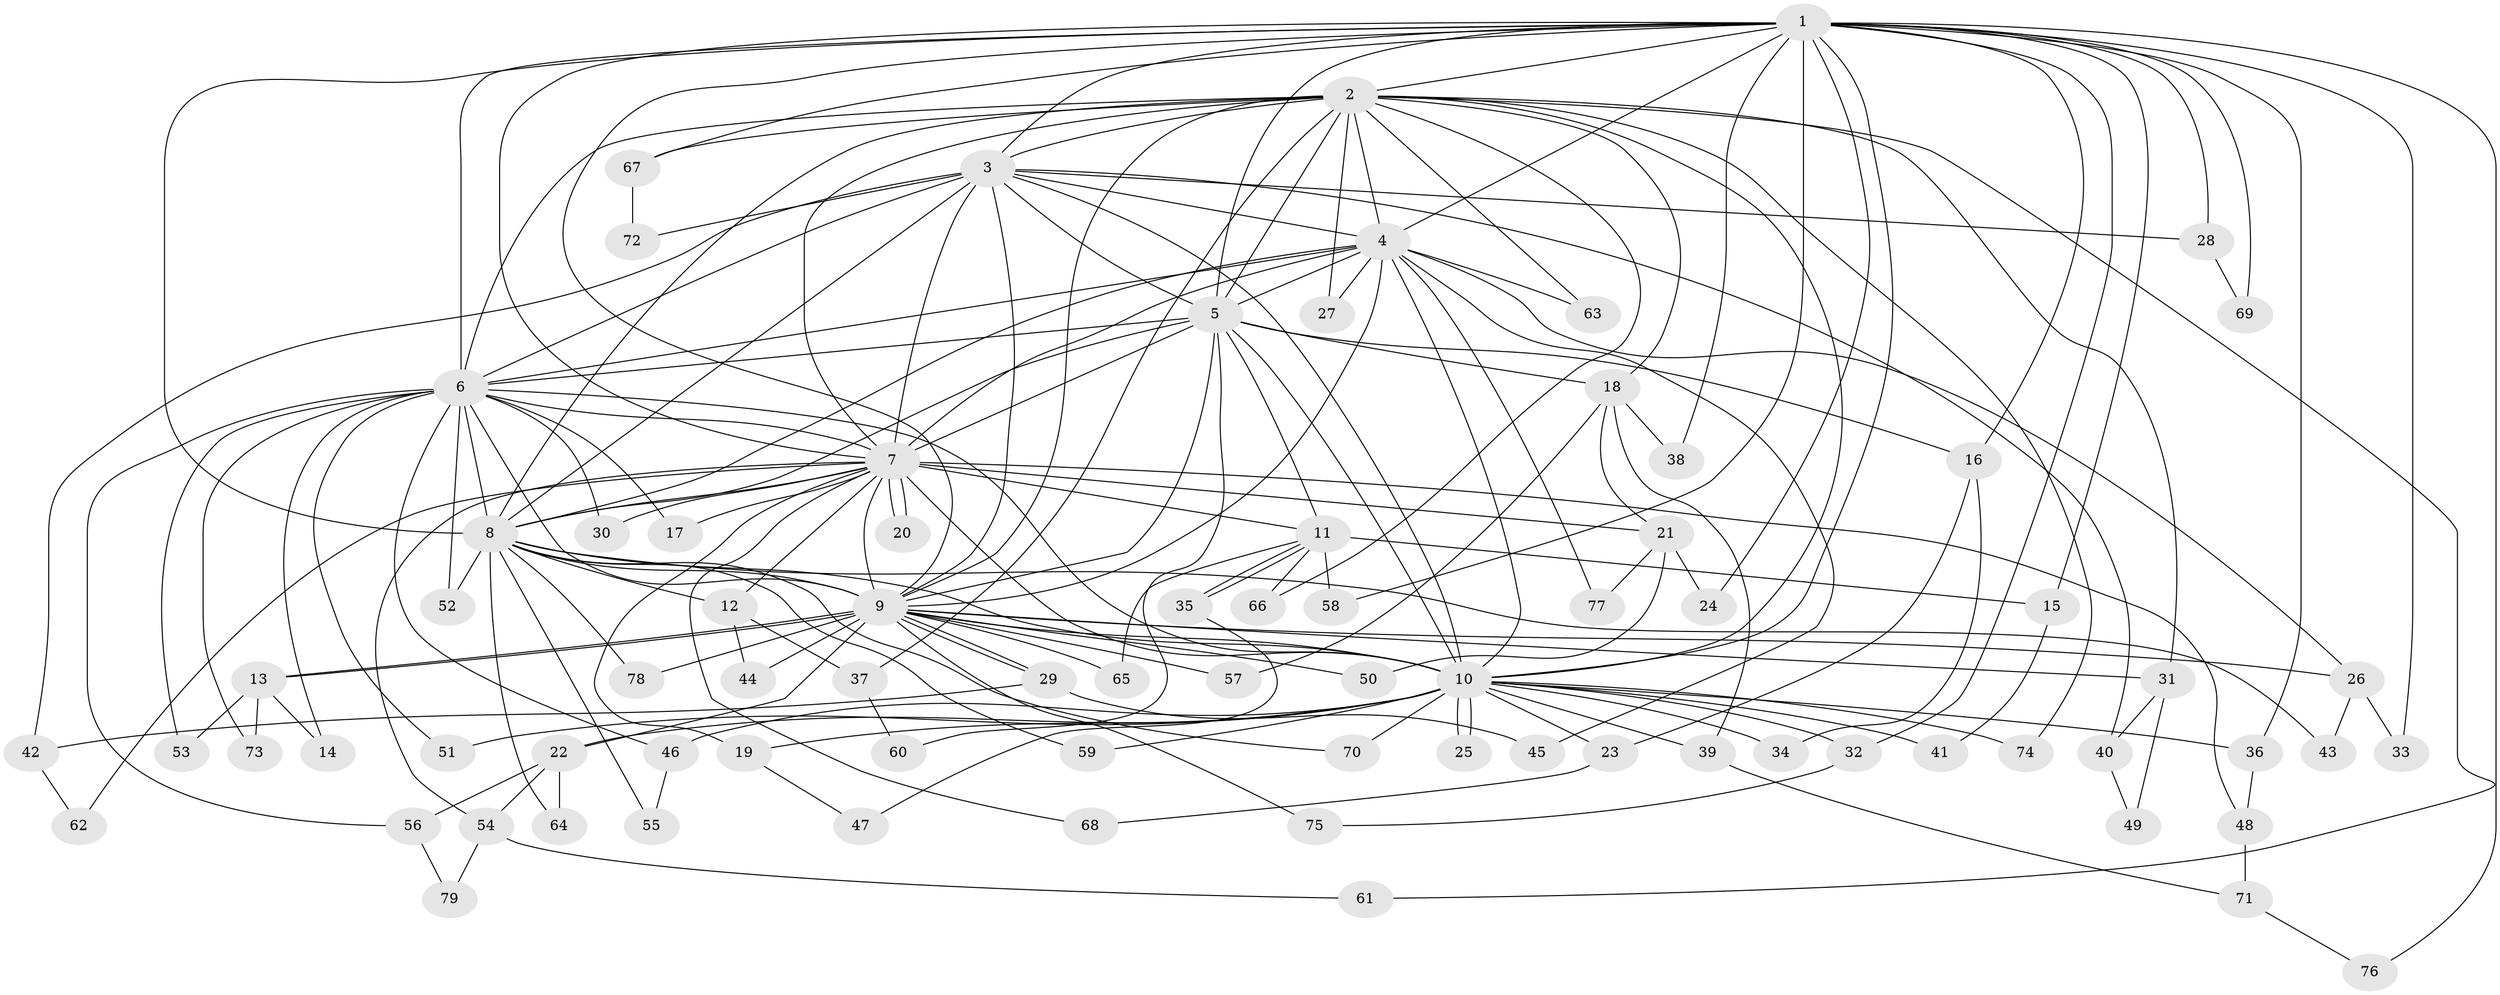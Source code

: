 // Generated by graph-tools (version 1.1) at 2025/45/03/09/25 04:45:25]
// undirected, 79 vertices, 183 edges
graph export_dot {
graph [start="1"]
  node [color=gray90,style=filled];
  1;
  2;
  3;
  4;
  5;
  6;
  7;
  8;
  9;
  10;
  11;
  12;
  13;
  14;
  15;
  16;
  17;
  18;
  19;
  20;
  21;
  22;
  23;
  24;
  25;
  26;
  27;
  28;
  29;
  30;
  31;
  32;
  33;
  34;
  35;
  36;
  37;
  38;
  39;
  40;
  41;
  42;
  43;
  44;
  45;
  46;
  47;
  48;
  49;
  50;
  51;
  52;
  53;
  54;
  55;
  56;
  57;
  58;
  59;
  60;
  61;
  62;
  63;
  64;
  65;
  66;
  67;
  68;
  69;
  70;
  71;
  72;
  73;
  74;
  75;
  76;
  77;
  78;
  79;
  1 -- 2;
  1 -- 3;
  1 -- 4;
  1 -- 5;
  1 -- 6;
  1 -- 7;
  1 -- 8;
  1 -- 9;
  1 -- 10;
  1 -- 15;
  1 -- 16;
  1 -- 24;
  1 -- 28;
  1 -- 32;
  1 -- 33;
  1 -- 36;
  1 -- 38;
  1 -- 58;
  1 -- 67;
  1 -- 69;
  1 -- 76;
  2 -- 3;
  2 -- 4;
  2 -- 5;
  2 -- 6;
  2 -- 7;
  2 -- 8;
  2 -- 9;
  2 -- 10;
  2 -- 18;
  2 -- 27;
  2 -- 31;
  2 -- 37;
  2 -- 61;
  2 -- 63;
  2 -- 66;
  2 -- 67;
  2 -- 74;
  3 -- 4;
  3 -- 5;
  3 -- 6;
  3 -- 7;
  3 -- 8;
  3 -- 9;
  3 -- 10;
  3 -- 28;
  3 -- 40;
  3 -- 42;
  3 -- 72;
  4 -- 5;
  4 -- 6;
  4 -- 7;
  4 -- 8;
  4 -- 9;
  4 -- 10;
  4 -- 26;
  4 -- 27;
  4 -- 45;
  4 -- 63;
  4 -- 77;
  5 -- 6;
  5 -- 7;
  5 -- 8;
  5 -- 9;
  5 -- 10;
  5 -- 11;
  5 -- 16;
  5 -- 18;
  5 -- 60;
  6 -- 7;
  6 -- 8;
  6 -- 9;
  6 -- 10;
  6 -- 14;
  6 -- 17;
  6 -- 30;
  6 -- 46;
  6 -- 51;
  6 -- 52;
  6 -- 53;
  6 -- 56;
  6 -- 73;
  7 -- 8;
  7 -- 9;
  7 -- 10;
  7 -- 11;
  7 -- 12;
  7 -- 17;
  7 -- 19;
  7 -- 20;
  7 -- 20;
  7 -- 21;
  7 -- 30;
  7 -- 48;
  7 -- 54;
  7 -- 62;
  7 -- 68;
  8 -- 9;
  8 -- 10;
  8 -- 12;
  8 -- 43;
  8 -- 52;
  8 -- 55;
  8 -- 59;
  8 -- 64;
  8 -- 70;
  8 -- 78;
  9 -- 10;
  9 -- 13;
  9 -- 13;
  9 -- 22;
  9 -- 26;
  9 -- 29;
  9 -- 29;
  9 -- 31;
  9 -- 44;
  9 -- 50;
  9 -- 57;
  9 -- 65;
  9 -- 75;
  9 -- 78;
  10 -- 19;
  10 -- 22;
  10 -- 23;
  10 -- 25;
  10 -- 25;
  10 -- 32;
  10 -- 34;
  10 -- 36;
  10 -- 39;
  10 -- 41;
  10 -- 46;
  10 -- 51;
  10 -- 59;
  10 -- 70;
  10 -- 74;
  11 -- 15;
  11 -- 35;
  11 -- 35;
  11 -- 58;
  11 -- 65;
  11 -- 66;
  12 -- 37;
  12 -- 44;
  13 -- 14;
  13 -- 53;
  13 -- 73;
  15 -- 41;
  16 -- 23;
  16 -- 34;
  18 -- 21;
  18 -- 38;
  18 -- 39;
  18 -- 57;
  19 -- 47;
  21 -- 24;
  21 -- 50;
  21 -- 77;
  22 -- 54;
  22 -- 56;
  22 -- 64;
  23 -- 68;
  26 -- 33;
  26 -- 43;
  28 -- 69;
  29 -- 42;
  29 -- 45;
  31 -- 40;
  31 -- 49;
  32 -- 75;
  35 -- 47;
  36 -- 48;
  37 -- 60;
  39 -- 71;
  40 -- 49;
  42 -- 62;
  46 -- 55;
  48 -- 71;
  54 -- 61;
  54 -- 79;
  56 -- 79;
  67 -- 72;
  71 -- 76;
}
